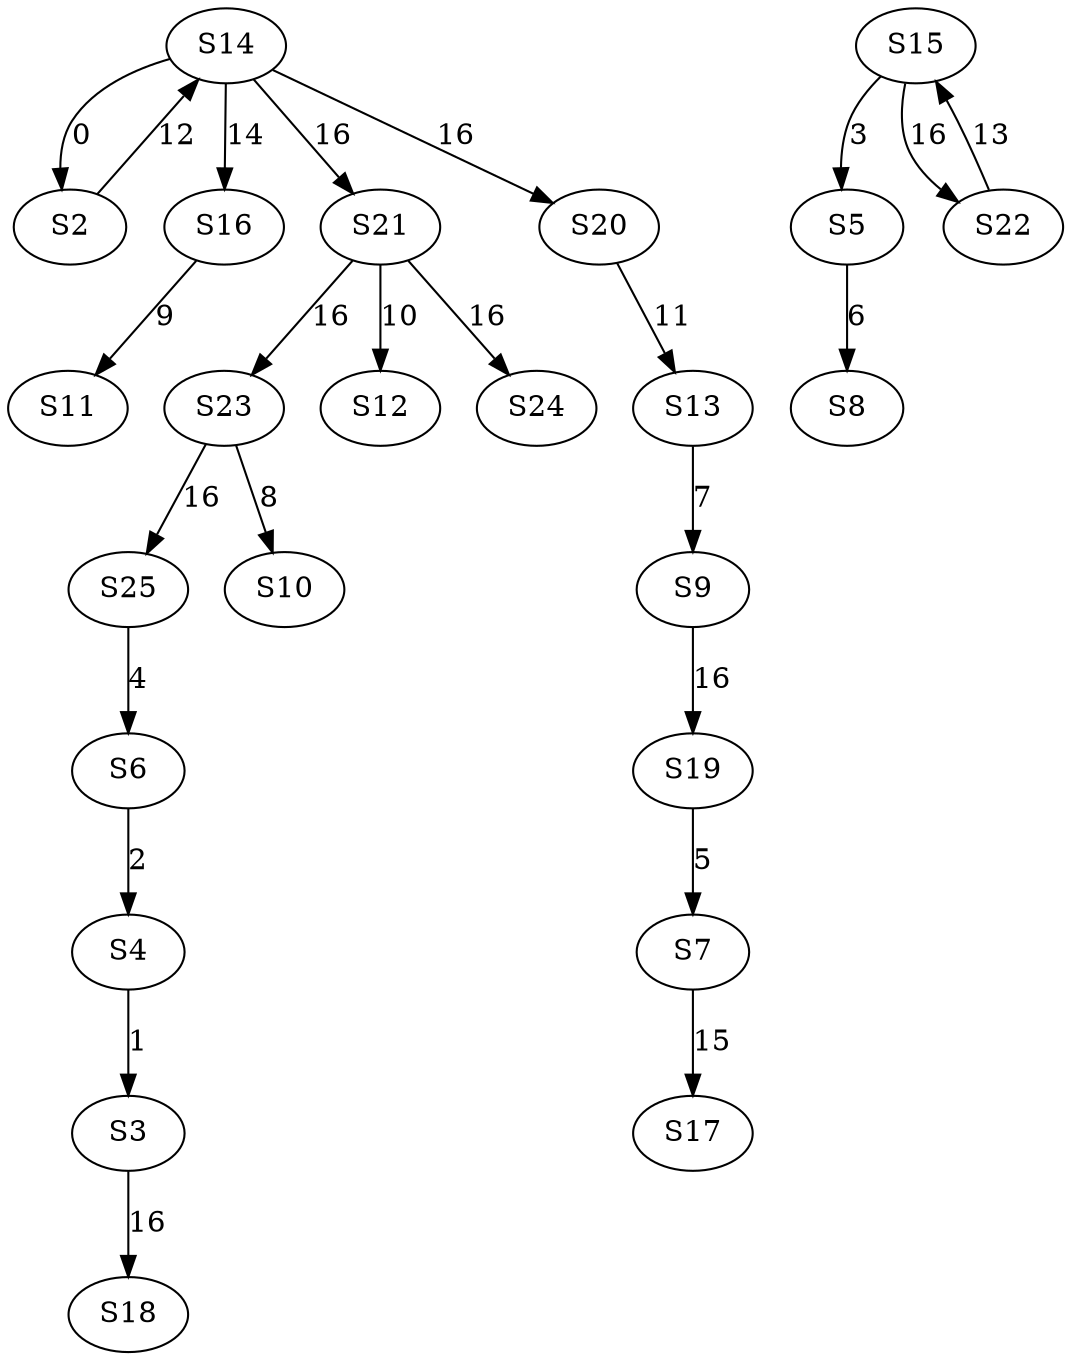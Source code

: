 strict digraph {
	S14 -> S2 [ label = 0 ];
	S4 -> S3 [ label = 1 ];
	S6 -> S4 [ label = 2 ];
	S15 -> S5 [ label = 3 ];
	S25 -> S6 [ label = 4 ];
	S19 -> S7 [ label = 5 ];
	S5 -> S8 [ label = 6 ];
	S13 -> S9 [ label = 7 ];
	S23 -> S10 [ label = 8 ];
	S16 -> S11 [ label = 9 ];
	S21 -> S12 [ label = 10 ];
	S20 -> S13 [ label = 11 ];
	S2 -> S14 [ label = 12 ];
	S22 -> S15 [ label = 13 ];
	S14 -> S16 [ label = 14 ];
	S7 -> S17 [ label = 15 ];
	S3 -> S18 [ label = 16 ];
	S9 -> S19 [ label = 16 ];
	S14 -> S20 [ label = 16 ];
	S14 -> S21 [ label = 16 ];
	S15 -> S22 [ label = 16 ];
	S21 -> S23 [ label = 16 ];
	S21 -> S24 [ label = 16 ];
	S23 -> S25 [ label = 16 ];
}